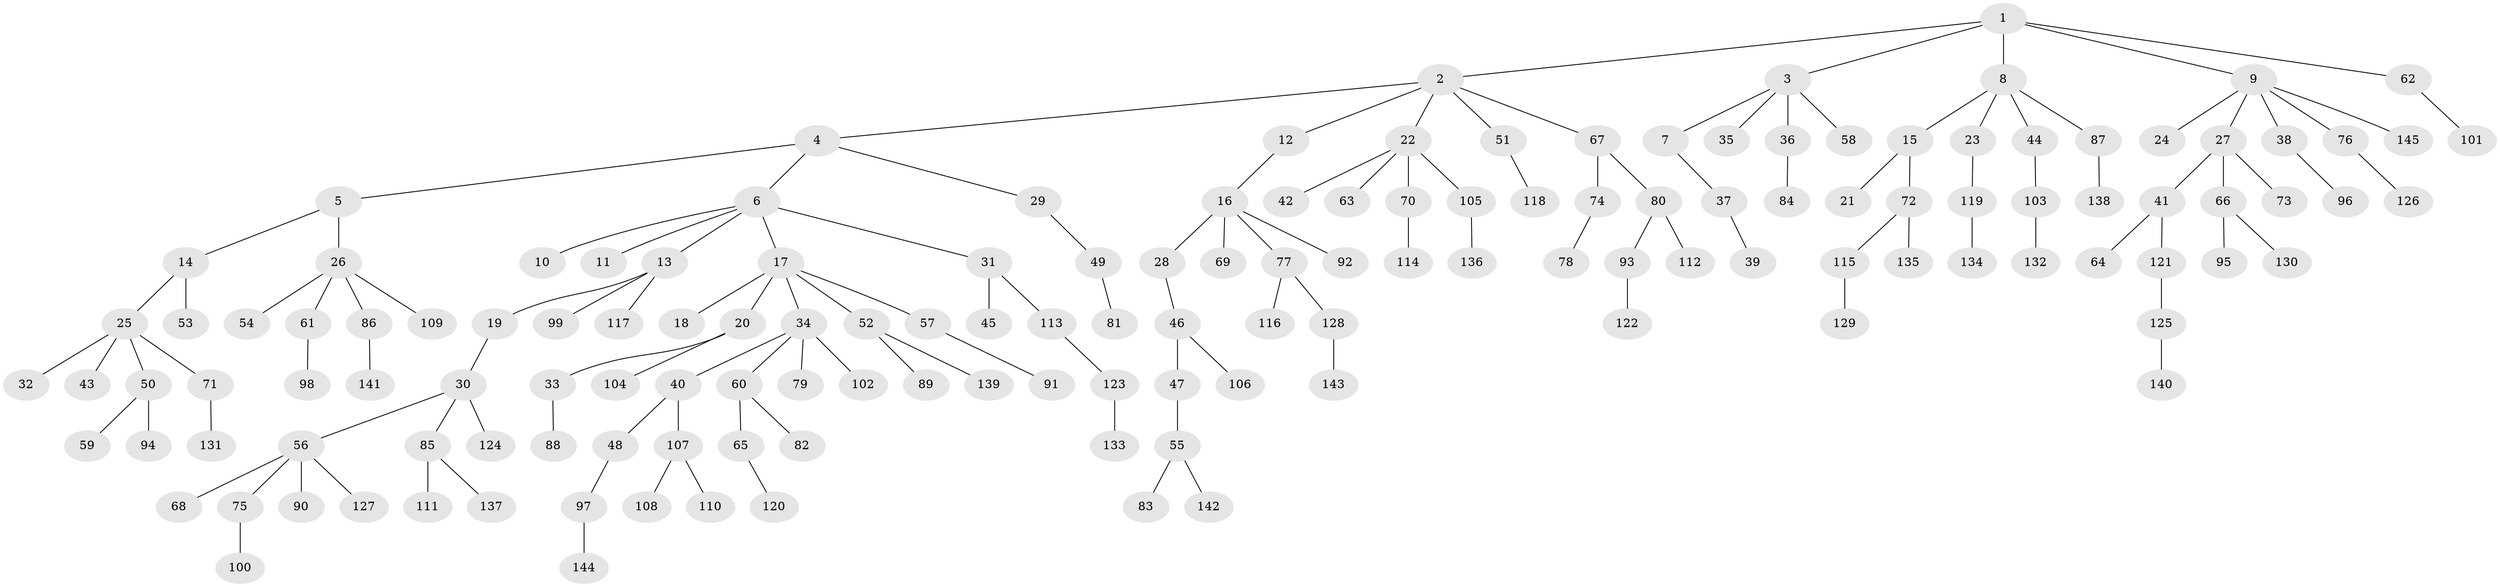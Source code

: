 // coarse degree distribution, {9: 0.01, 6: 0.03, 5: 0.04, 4: 0.06, 10: 0.01, 1: 0.58, 2: 0.22, 3: 0.05}
// Generated by graph-tools (version 1.1) at 2025/24/03/03/25 07:24:07]
// undirected, 145 vertices, 144 edges
graph export_dot {
graph [start="1"]
  node [color=gray90,style=filled];
  1;
  2;
  3;
  4;
  5;
  6;
  7;
  8;
  9;
  10;
  11;
  12;
  13;
  14;
  15;
  16;
  17;
  18;
  19;
  20;
  21;
  22;
  23;
  24;
  25;
  26;
  27;
  28;
  29;
  30;
  31;
  32;
  33;
  34;
  35;
  36;
  37;
  38;
  39;
  40;
  41;
  42;
  43;
  44;
  45;
  46;
  47;
  48;
  49;
  50;
  51;
  52;
  53;
  54;
  55;
  56;
  57;
  58;
  59;
  60;
  61;
  62;
  63;
  64;
  65;
  66;
  67;
  68;
  69;
  70;
  71;
  72;
  73;
  74;
  75;
  76;
  77;
  78;
  79;
  80;
  81;
  82;
  83;
  84;
  85;
  86;
  87;
  88;
  89;
  90;
  91;
  92;
  93;
  94;
  95;
  96;
  97;
  98;
  99;
  100;
  101;
  102;
  103;
  104;
  105;
  106;
  107;
  108;
  109;
  110;
  111;
  112;
  113;
  114;
  115;
  116;
  117;
  118;
  119;
  120;
  121;
  122;
  123;
  124;
  125;
  126;
  127;
  128;
  129;
  130;
  131;
  132;
  133;
  134;
  135;
  136;
  137;
  138;
  139;
  140;
  141;
  142;
  143;
  144;
  145;
  1 -- 2;
  1 -- 3;
  1 -- 8;
  1 -- 9;
  1 -- 62;
  2 -- 4;
  2 -- 12;
  2 -- 22;
  2 -- 51;
  2 -- 67;
  3 -- 7;
  3 -- 35;
  3 -- 36;
  3 -- 58;
  4 -- 5;
  4 -- 6;
  4 -- 29;
  5 -- 14;
  5 -- 26;
  6 -- 10;
  6 -- 11;
  6 -- 13;
  6 -- 17;
  6 -- 31;
  7 -- 37;
  8 -- 15;
  8 -- 23;
  8 -- 44;
  8 -- 87;
  9 -- 24;
  9 -- 27;
  9 -- 38;
  9 -- 76;
  9 -- 145;
  12 -- 16;
  13 -- 19;
  13 -- 99;
  13 -- 117;
  14 -- 25;
  14 -- 53;
  15 -- 21;
  15 -- 72;
  16 -- 28;
  16 -- 69;
  16 -- 77;
  16 -- 92;
  17 -- 18;
  17 -- 20;
  17 -- 34;
  17 -- 52;
  17 -- 57;
  19 -- 30;
  20 -- 33;
  20 -- 104;
  22 -- 42;
  22 -- 63;
  22 -- 70;
  22 -- 105;
  23 -- 119;
  25 -- 32;
  25 -- 43;
  25 -- 50;
  25 -- 71;
  26 -- 54;
  26 -- 61;
  26 -- 86;
  26 -- 109;
  27 -- 41;
  27 -- 66;
  27 -- 73;
  28 -- 46;
  29 -- 49;
  30 -- 56;
  30 -- 85;
  30 -- 124;
  31 -- 45;
  31 -- 113;
  33 -- 88;
  34 -- 40;
  34 -- 60;
  34 -- 79;
  34 -- 102;
  36 -- 84;
  37 -- 39;
  38 -- 96;
  40 -- 48;
  40 -- 107;
  41 -- 64;
  41 -- 121;
  44 -- 103;
  46 -- 47;
  46 -- 106;
  47 -- 55;
  48 -- 97;
  49 -- 81;
  50 -- 59;
  50 -- 94;
  51 -- 118;
  52 -- 89;
  52 -- 139;
  55 -- 83;
  55 -- 142;
  56 -- 68;
  56 -- 75;
  56 -- 90;
  56 -- 127;
  57 -- 91;
  60 -- 65;
  60 -- 82;
  61 -- 98;
  62 -- 101;
  65 -- 120;
  66 -- 95;
  66 -- 130;
  67 -- 74;
  67 -- 80;
  70 -- 114;
  71 -- 131;
  72 -- 115;
  72 -- 135;
  74 -- 78;
  75 -- 100;
  76 -- 126;
  77 -- 116;
  77 -- 128;
  80 -- 93;
  80 -- 112;
  85 -- 111;
  85 -- 137;
  86 -- 141;
  87 -- 138;
  93 -- 122;
  97 -- 144;
  103 -- 132;
  105 -- 136;
  107 -- 108;
  107 -- 110;
  113 -- 123;
  115 -- 129;
  119 -- 134;
  121 -- 125;
  123 -- 133;
  125 -- 140;
  128 -- 143;
}
